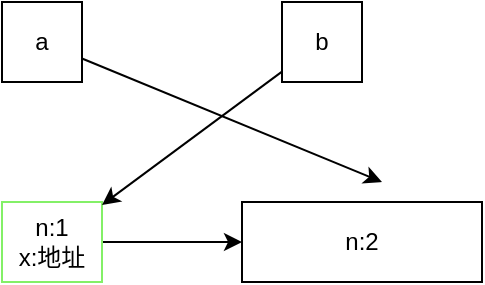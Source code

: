 <mxfile>
    <diagram id="j0ykseDpT3sb7khjjGk8" name="第 1 页">
        <mxGraphModel dx="303" dy="467" grid="1" gridSize="10" guides="1" tooltips="1" connect="1" arrows="1" fold="1" page="1" pageScale="1" pageWidth="827" pageHeight="1169" math="0" shadow="0">
            <root>
                <mxCell id="0"/>
                <mxCell id="1" parent="0"/>
                <mxCell id="12" style="edgeStyle=none;html=1;" edge="1" parent="1" source="2">
                    <mxGeometry relative="1" as="geometry">
                        <mxPoint x="190" y="120" as="targetPoint"/>
                    </mxGeometry>
                </mxCell>
                <mxCell id="2" value="a" style="whiteSpace=wrap;html=1;aspect=fixed;" vertex="1" parent="1">
                    <mxGeometry y="30" width="40" height="40" as="geometry"/>
                </mxCell>
                <mxCell id="13" style="edgeStyle=none;html=1;entryX=0;entryY=0.5;entryDx=0;entryDy=0;" edge="1" parent="1" source="3" target="9">
                    <mxGeometry relative="1" as="geometry"/>
                </mxCell>
                <object label="n:1&lt;br&gt;x:地址" id="3">
                    <mxCell style="rounded=0;whiteSpace=wrap;html=1;strokeColor=#83F067;" vertex="1" parent="1">
                        <mxGeometry y="130" width="50" height="40" as="geometry"/>
                    </mxCell>
                </object>
                <mxCell id="8" value="" style="edgeStyle=none;html=1;" edge="1" parent="1" source="6" target="3">
                    <mxGeometry relative="1" as="geometry"/>
                </mxCell>
                <mxCell id="6" value="b" style="whiteSpace=wrap;html=1;aspect=fixed;" vertex="1" parent="1">
                    <mxGeometry x="140" y="30" width="40" height="40" as="geometry"/>
                </mxCell>
                <mxCell id="9" value="n:2" style="rounded=0;whiteSpace=wrap;html=1;" vertex="1" parent="1">
                    <mxGeometry x="120" y="130" width="120" height="40" as="geometry"/>
                </mxCell>
            </root>
        </mxGraphModel>
    </diagram>
</mxfile>